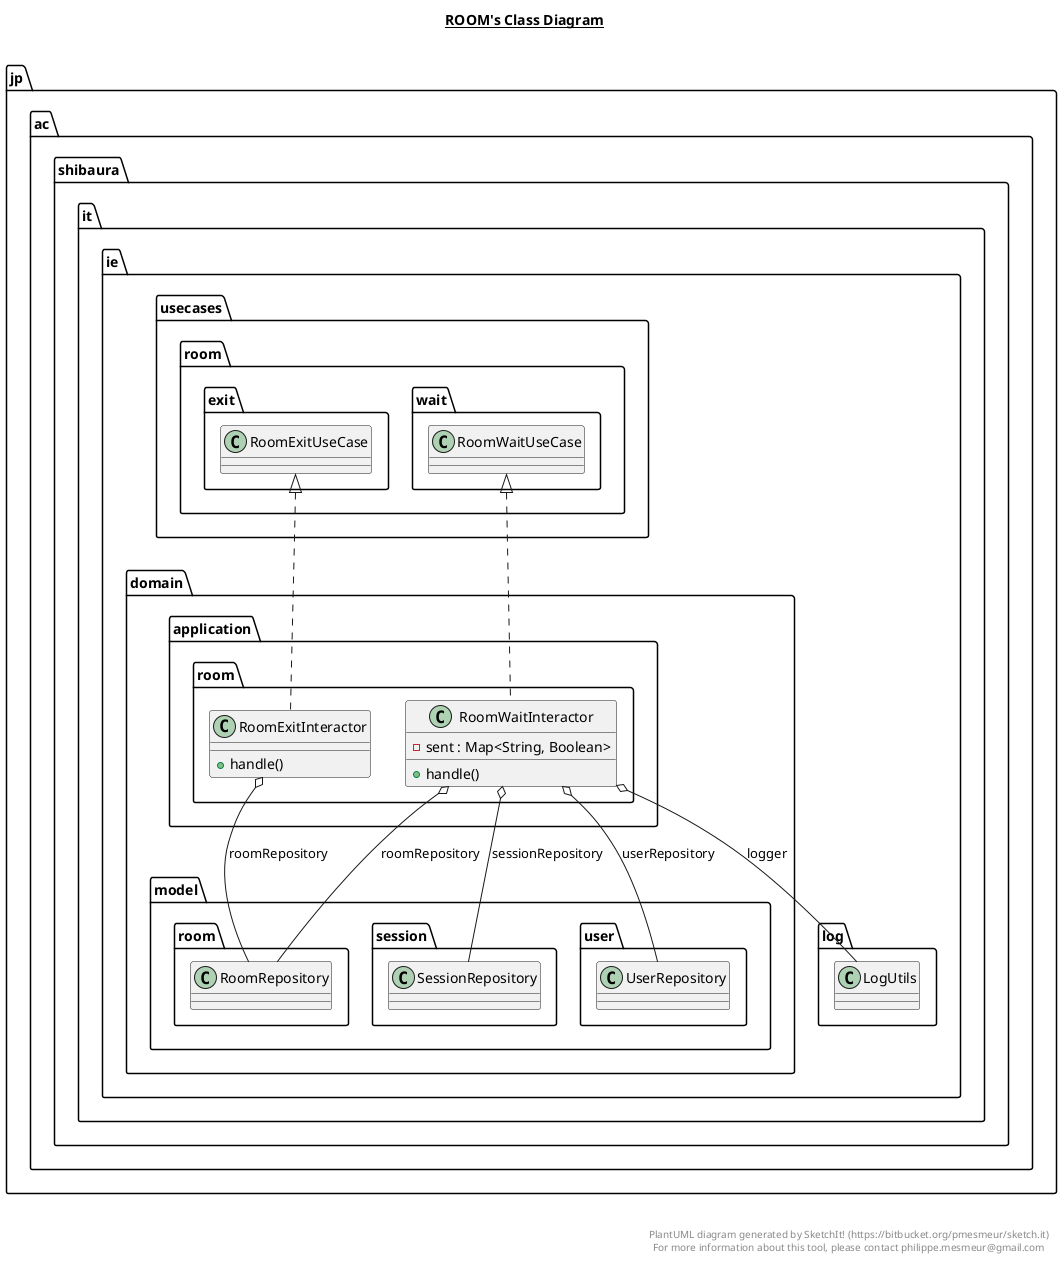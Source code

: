 @startuml

title __ROOM's Class Diagram__\n

  namespace jp.ac.shibaura.it.ie {
    namespace domain.application.room {
      class jp.ac.shibaura.it.ie.domain.application.room.RoomExitInteractor {
          + handle()
      }
    }
  }
  

  namespace jp.ac.shibaura.it.ie {
    namespace domain.application.room {
      class jp.ac.shibaura.it.ie.domain.application.room.RoomWaitInteractor {
          - sent : Map<String, Boolean>
          + handle()
      }
    }
  }
  

  jp.ac.shibaura.it.ie.domain.application.room.RoomExitInteractor .up.|> jp.ac.shibaura.it.ie.usecases.room.exit.RoomExitUseCase
  jp.ac.shibaura.it.ie.domain.application.room.RoomExitInteractor o-- jp.ac.shibaura.it.ie.domain.model.room.RoomRepository : roomRepository
  jp.ac.shibaura.it.ie.domain.application.room.RoomWaitInteractor .up.|> jp.ac.shibaura.it.ie.usecases.room.wait.RoomWaitUseCase
  jp.ac.shibaura.it.ie.domain.application.room.RoomWaitInteractor o-- jp.ac.shibaura.it.ie.log.LogUtils : logger
  jp.ac.shibaura.it.ie.domain.application.room.RoomWaitInteractor o-- jp.ac.shibaura.it.ie.domain.model.room.RoomRepository : roomRepository
  jp.ac.shibaura.it.ie.domain.application.room.RoomWaitInteractor o-- jp.ac.shibaura.it.ie.domain.model.session.SessionRepository : sessionRepository
  jp.ac.shibaura.it.ie.domain.application.room.RoomWaitInteractor o-- jp.ac.shibaura.it.ie.domain.model.user.UserRepository : userRepository


right footer


PlantUML diagram generated by SketchIt! (https://bitbucket.org/pmesmeur/sketch.it)
For more information about this tool, please contact philippe.mesmeur@gmail.com
endfooter

@enduml
